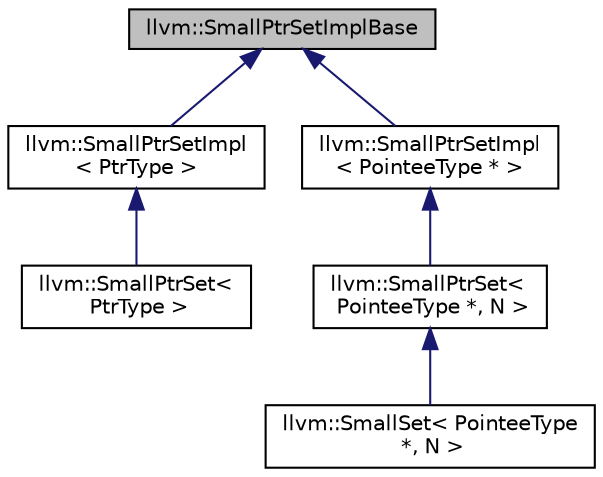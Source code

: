digraph "llvm::SmallPtrSetImplBase"
{
  edge [fontname="Helvetica",fontsize="10",labelfontname="Helvetica",labelfontsize="10"];
  node [fontname="Helvetica",fontsize="10",shape=record];
  Node1 [label="llvm::SmallPtrSetImplBase",height=0.2,width=0.4,color="black", fillcolor="grey75", style="filled", fontcolor="black"];
  Node1 -> Node2 [dir="back",color="midnightblue",fontsize="10",style="solid",fontname="Helvetica"];
  Node2 [label="llvm::SmallPtrSetImpl\l\< PtrType \>",height=0.2,width=0.4,color="black", fillcolor="white", style="filled",URL="$classllvm_1_1SmallPtrSetImpl.html",tooltip="A templated base class for SmallPtrSet which provides the typesafe interface that is common across al..."];
  Node2 -> Node3 [dir="back",color="midnightblue",fontsize="10",style="solid",fontname="Helvetica"];
  Node3 [label="llvm::SmallPtrSet\<\l PtrType \>",height=0.2,width=0.4,color="black", fillcolor="white", style="filled",URL="$classllvm_1_1SmallPtrSet.html",tooltip="SmallPtrSet - This class implements a set which is optimized for holding SmallSize or less elements..."];
  Node1 -> Node4 [dir="back",color="midnightblue",fontsize="10",style="solid",fontname="Helvetica"];
  Node4 [label="llvm::SmallPtrSetImpl\l\< PointeeType * \>",height=0.2,width=0.4,color="black", fillcolor="white", style="filled",URL="$classllvm_1_1SmallPtrSetImpl.html"];
  Node4 -> Node5 [dir="back",color="midnightblue",fontsize="10",style="solid",fontname="Helvetica"];
  Node5 [label="llvm::SmallPtrSet\<\l PointeeType *, N \>",height=0.2,width=0.4,color="black", fillcolor="white", style="filled",URL="$classllvm_1_1SmallPtrSet.html"];
  Node5 -> Node6 [dir="back",color="midnightblue",fontsize="10",style="solid",fontname="Helvetica"];
  Node6 [label="llvm::SmallSet\< PointeeType\l *, N \>",height=0.2,width=0.4,color="black", fillcolor="white", style="filled",URL="$classllvm_1_1SmallSet_3_01PointeeType_01_5_00_01N_01_4.html",tooltip="If this set is of pointer values, transparently switch over to using SmallPtrSet for performance..."];
}
